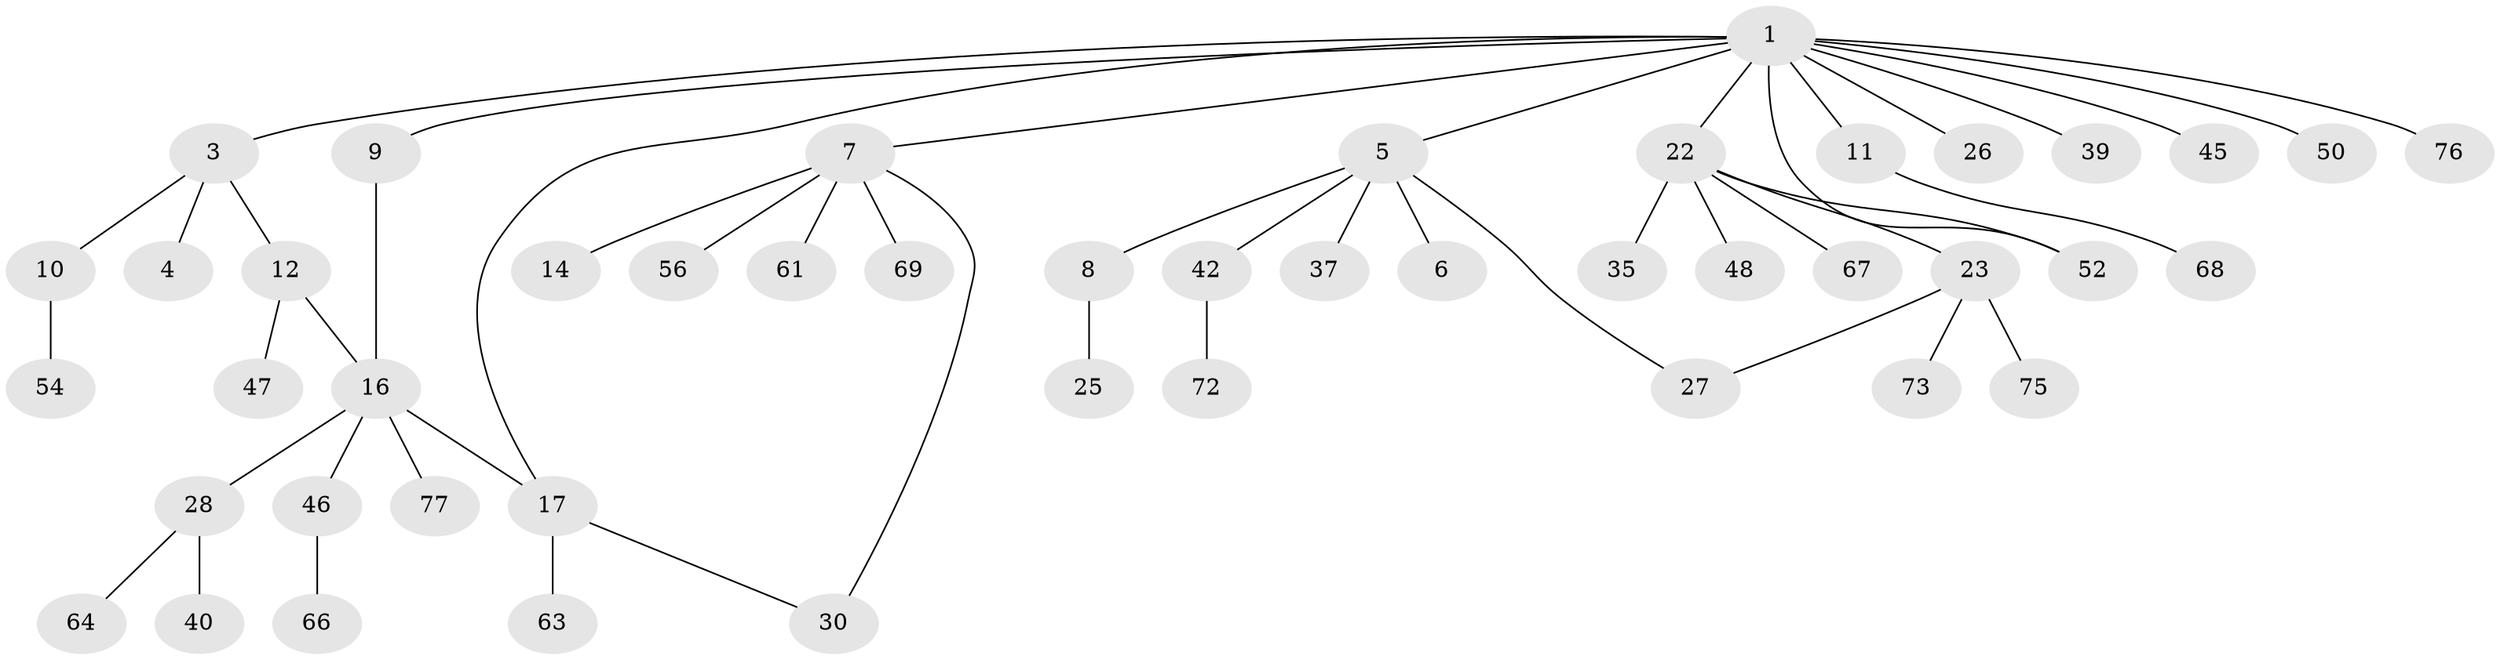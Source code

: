 // original degree distribution, {7: 0.025974025974025976, 8: 0.012987012987012988, 5: 0.025974025974025976, 1: 0.4805194805194805, 4: 0.09090909090909091, 2: 0.24675324675324675, 3: 0.11688311688311688}
// Generated by graph-tools (version 1.1) at 2025/17/03/04/25 18:17:02]
// undirected, 46 vertices, 50 edges
graph export_dot {
graph [start="1"]
  node [color=gray90,style=filled];
  1 [super="+2"];
  3 [super="+59"];
  4;
  5 [super="+34"];
  6;
  7 [super="+13"];
  8;
  9 [super="+18+19+55"];
  10 [super="+70"];
  11 [super="+21+44"];
  12;
  14 [super="+15"];
  16 [super="+31+20+74"];
  17 [super="+29"];
  22 [super="+33"];
  23 [super="+24"];
  25;
  26;
  27 [super="+51"];
  28 [super="+38"];
  30;
  35 [super="+41"];
  37 [super="+49+43"];
  39 [super="+57"];
  40;
  42;
  45;
  46;
  47 [super="+62"];
  48 [super="+53"];
  50;
  52 [super="+71"];
  54;
  56;
  61;
  63 [super="+65"];
  64;
  66;
  67;
  68;
  69;
  72;
  73;
  75;
  76;
  77;
  1 -- 3;
  1 -- 5;
  1 -- 9;
  1 -- 11;
  1 -- 17;
  1 -- 22;
  1 -- 39;
  1 -- 7;
  1 -- 76;
  1 -- 45;
  1 -- 50;
  1 -- 52;
  1 -- 26;
  3 -- 4;
  3 -- 10;
  3 -- 12;
  5 -- 6;
  5 -- 8;
  5 -- 27;
  5 -- 42;
  5 -- 37;
  7 -- 14;
  7 -- 56;
  7 -- 61;
  7 -- 69;
  7 -- 30;
  8 -- 25;
  9 -- 16;
  10 -- 54;
  11 -- 68;
  12 -- 16;
  12 -- 47;
  16 -- 28;
  16 -- 77;
  16 -- 17;
  16 -- 46;
  17 -- 30;
  17 -- 63;
  22 -- 23;
  22 -- 67;
  22 -- 48;
  22 -- 35;
  22 -- 52;
  23 -- 73;
  23 -- 75;
  23 -- 27;
  28 -- 40;
  28 -- 64;
  42 -- 72;
  46 -- 66;
}

